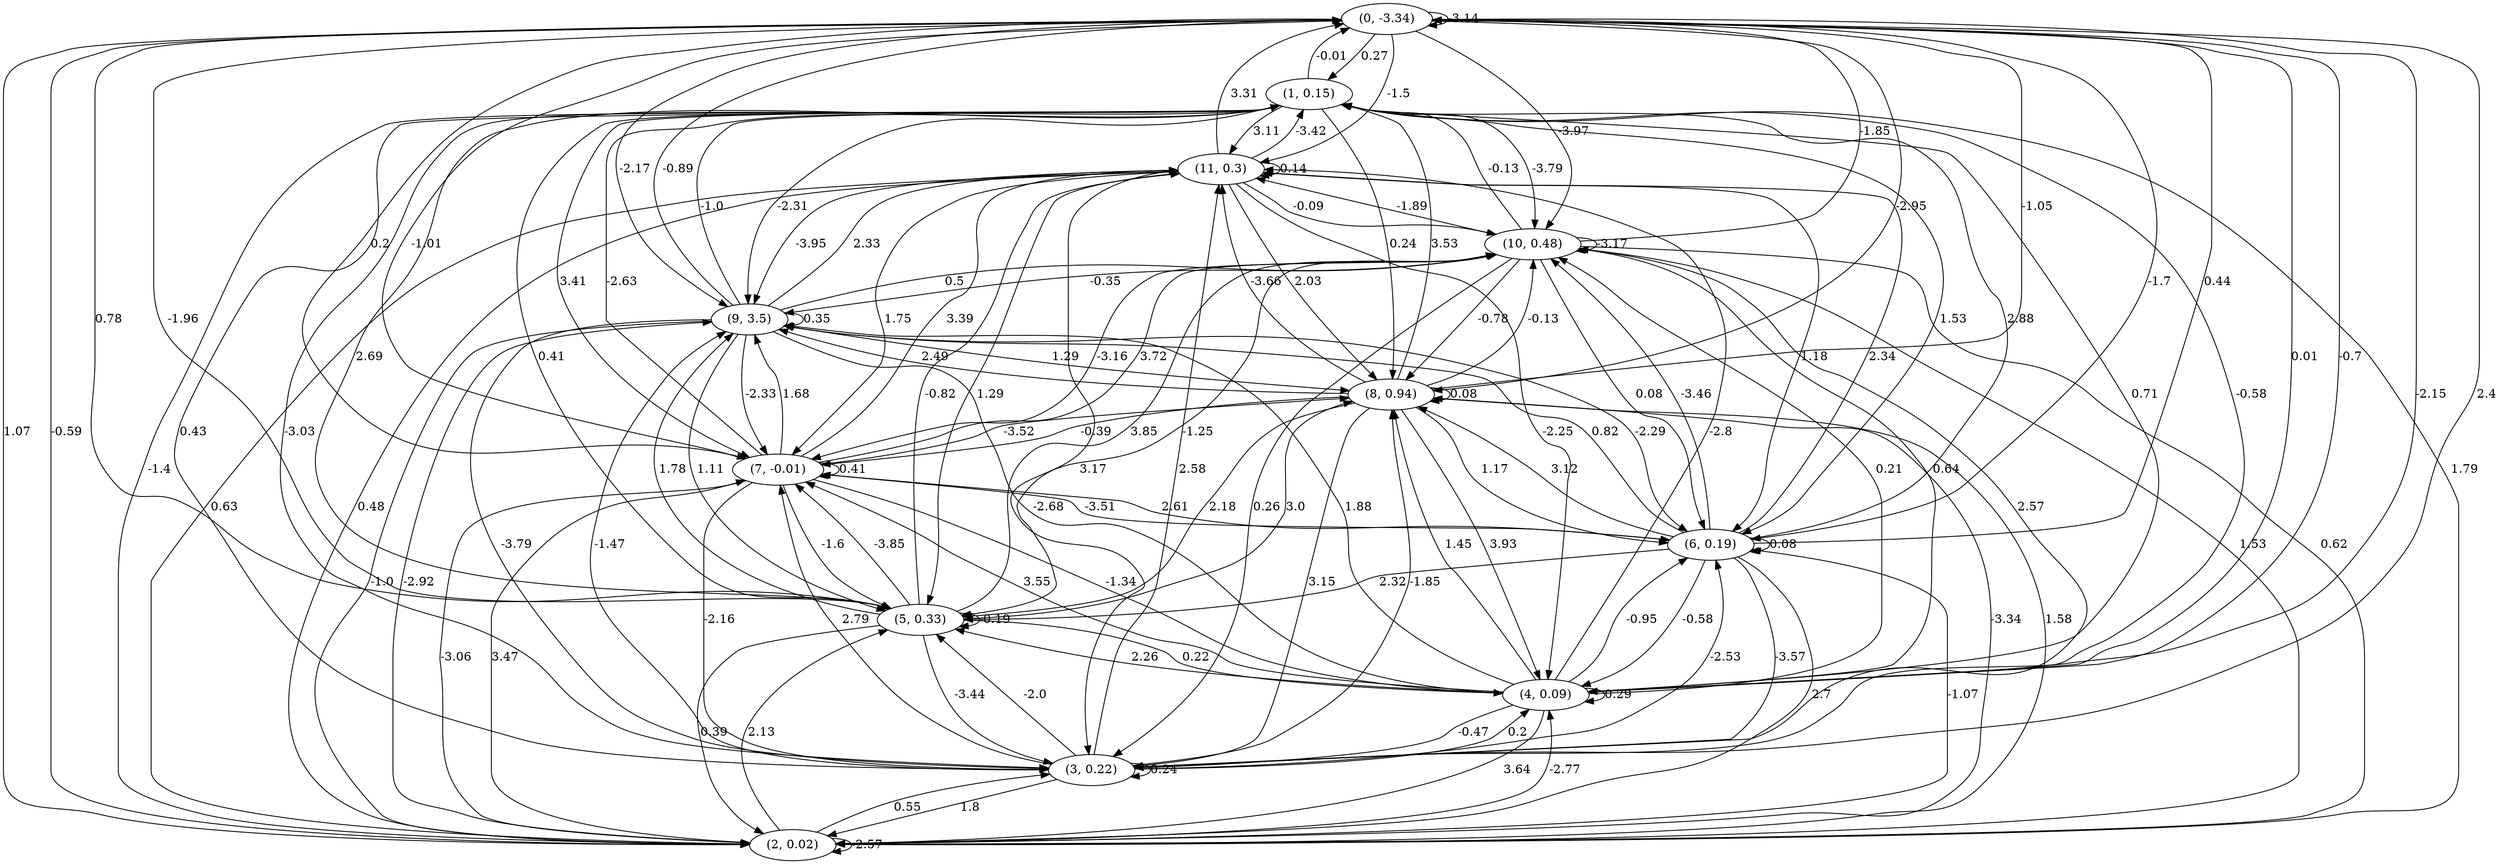 digraph {
    0 [ label = "(0, -3.34)" ]
    1 [ label = "(1, 0.15)" ]
    2 [ label = "(2, 0.02)" ]
    3 [ label = "(3, 0.22)" ]
    4 [ label = "(4, 0.09)" ]
    5 [ label = "(5, 0.33)" ]
    6 [ label = "(6, 0.19)" ]
    7 [ label = "(7, -0.01)" ]
    8 [ label = "(8, 0.94)" ]
    9 [ label = "(9, 3.5)" ]
    10 [ label = "(10, 0.48)" ]
    11 [ label = "(11, 0.3)" ]
    0 -> 0 [ label = "-3.14" ]
    2 -> 2 [ label = "-2.57" ]
    3 -> 3 [ label = "0.24" ]
    4 -> 4 [ label = "0.29" ]
    5 -> 5 [ label = "-0.19" ]
    6 -> 6 [ label = "0.08" ]
    7 -> 7 [ label = "0.41" ]
    8 -> 8 [ label = "0.08" ]
    9 -> 9 [ label = "0.35" ]
    10 -> 10 [ label = "-3.17" ]
    11 -> 11 [ label = "0.14" ]
    1 -> 0 [ label = "-0.01" ]
    2 -> 0 [ label = "-0.59" ]
    3 -> 0 [ label = "2.4" ]
    4 -> 0 [ label = "0.01" ]
    5 -> 0 [ label = "0.78" ]
    6 -> 0 [ label = "0.44" ]
    7 -> 0 [ label = "-1.01" ]
    8 -> 0 [ label = "-1.05" ]
    9 -> 0 [ label = "-0.89" ]
    10 -> 0 [ label = "-1.85" ]
    11 -> 0 [ label = "3.31" ]
    0 -> 1 [ label = "0.27" ]
    2 -> 1 [ label = "1.79" ]
    3 -> 1 [ label = "0.43" ]
    4 -> 1 [ label = "-0.58" ]
    5 -> 1 [ label = "2.69" ]
    6 -> 1 [ label = "2.88" ]
    7 -> 1 [ label = "-2.63" ]
    8 -> 1 [ label = "3.53" ]
    9 -> 1 [ label = "-1.0" ]
    10 -> 1 [ label = "-0.13" ]
    11 -> 1 [ label = "-3.42" ]
    0 -> 2 [ label = "1.07" ]
    1 -> 2 [ label = "-1.4" ]
    3 -> 2 [ label = "1.8" ]
    4 -> 2 [ label = "3.64" ]
    5 -> 2 [ label = "0.39" ]
    6 -> 2 [ label = "2.7" ]
    7 -> 2 [ label = "-3.06" ]
    8 -> 2 [ label = "-3.34" ]
    9 -> 2 [ label = "-1.0" ]
    10 -> 2 [ label = "0.62" ]
    11 -> 2 [ label = "0.63" ]
    0 -> 3 [ label = "-2.15" ]
    1 -> 3 [ label = "-3.03" ]
    2 -> 3 [ label = "0.55" ]
    4 -> 3 [ label = "-0.47" ]
    5 -> 3 [ label = "-3.44" ]
    6 -> 3 [ label = "-3.57" ]
    7 -> 3 [ label = "-2.16" ]
    8 -> 3 [ label = "3.15" ]
    9 -> 3 [ label = "-3.79" ]
    10 -> 3 [ label = "0.26" ]
    11 -> 3 [ label = "3.17" ]
    0 -> 4 [ label = "-0.7" ]
    1 -> 4 [ label = "0.71" ]
    2 -> 4 [ label = "-2.77" ]
    3 -> 4 [ label = "0.2" ]
    5 -> 4 [ label = "0.22" ]
    6 -> 4 [ label = "-0.58" ]
    7 -> 4 [ label = "-1.34" ]
    8 -> 4 [ label = "3.93" ]
    9 -> 4 [ label = "-2.68" ]
    10 -> 4 [ label = "0.64" ]
    11 -> 4 [ label = "-2.25" ]
    0 -> 5 [ label = "-1.96" ]
    1 -> 5 [ label = "0.41" ]
    2 -> 5 [ label = "2.13" ]
    3 -> 5 [ label = "-2.0" ]
    4 -> 5 [ label = "2.26" ]
    6 -> 5 [ label = "2.32" ]
    7 -> 5 [ label = "-1.6" ]
    8 -> 5 [ label = "2.18" ]
    9 -> 5 [ label = "1.11" ]
    10 -> 5 [ label = "-1.25" ]
    11 -> 5 [ label = "1.29" ]
    0 -> 6 [ label = "-1.7" ]
    1 -> 6 [ label = "1.53" ]
    2 -> 6 [ label = "-1.07" ]
    3 -> 6 [ label = "-2.53" ]
    4 -> 6 [ label = "-0.95" ]
    7 -> 6 [ label = "2.61" ]
    8 -> 6 [ label = "1.17" ]
    9 -> 6 [ label = "-2.29" ]
    10 -> 6 [ label = "0.08" ]
    11 -> 6 [ label = "1.18" ]
    0 -> 7 [ label = "0.2" ]
    1 -> 7 [ label = "3.41" ]
    2 -> 7 [ label = "3.47" ]
    3 -> 7 [ label = "2.79" ]
    4 -> 7 [ label = "3.55" ]
    5 -> 7 [ label = "-3.85" ]
    6 -> 7 [ label = "-3.51" ]
    8 -> 7 [ label = "-0.39" ]
    9 -> 7 [ label = "-2.33" ]
    10 -> 7 [ label = "-3.16" ]
    11 -> 7 [ label = "1.75" ]
    0 -> 8 [ label = "-2.95" ]
    1 -> 8 [ label = "0.24" ]
    2 -> 8 [ label = "1.58" ]
    3 -> 8 [ label = "-1.85" ]
    4 -> 8 [ label = "1.45" ]
    5 -> 8 [ label = "3.0" ]
    6 -> 8 [ label = "3.12" ]
    7 -> 8 [ label = "-3.52" ]
    9 -> 8 [ label = "1.29" ]
    10 -> 8 [ label = "-0.78" ]
    11 -> 8 [ label = "2.03" ]
    0 -> 9 [ label = "-2.17" ]
    1 -> 9 [ label = "-2.31" ]
    2 -> 9 [ label = "-2.92" ]
    3 -> 9 [ label = "-1.47" ]
    4 -> 9 [ label = "1.88" ]
    5 -> 9 [ label = "1.78" ]
    6 -> 9 [ label = "0.82" ]
    7 -> 9 [ label = "1.68" ]
    8 -> 9 [ label = "2.49" ]
    10 -> 9 [ label = "-0.35" ]
    11 -> 9 [ label = "-3.95" ]
    0 -> 10 [ label = "-3.97" ]
    1 -> 10 [ label = "-3.79" ]
    2 -> 10 [ label = "1.53" ]
    3 -> 10 [ label = "2.57" ]
    4 -> 10 [ label = "0.21" ]
    5 -> 10 [ label = "3.85" ]
    6 -> 10 [ label = "-3.46" ]
    7 -> 10 [ label = "3.72" ]
    8 -> 10 [ label = "-0.13" ]
    9 -> 10 [ label = "0.5" ]
    11 -> 10 [ label = "-0.09" ]
    0 -> 11 [ label = "-1.5" ]
    1 -> 11 [ label = "3.11" ]
    2 -> 11 [ label = "0.48" ]
    3 -> 11 [ label = "2.58" ]
    4 -> 11 [ label = "-2.8" ]
    5 -> 11 [ label = "-0.82" ]
    6 -> 11 [ label = "2.34" ]
    7 -> 11 [ label = "3.39" ]
    8 -> 11 [ label = "-3.66" ]
    9 -> 11 [ label = "2.33" ]
    10 -> 11 [ label = "-1.89" ]
}

